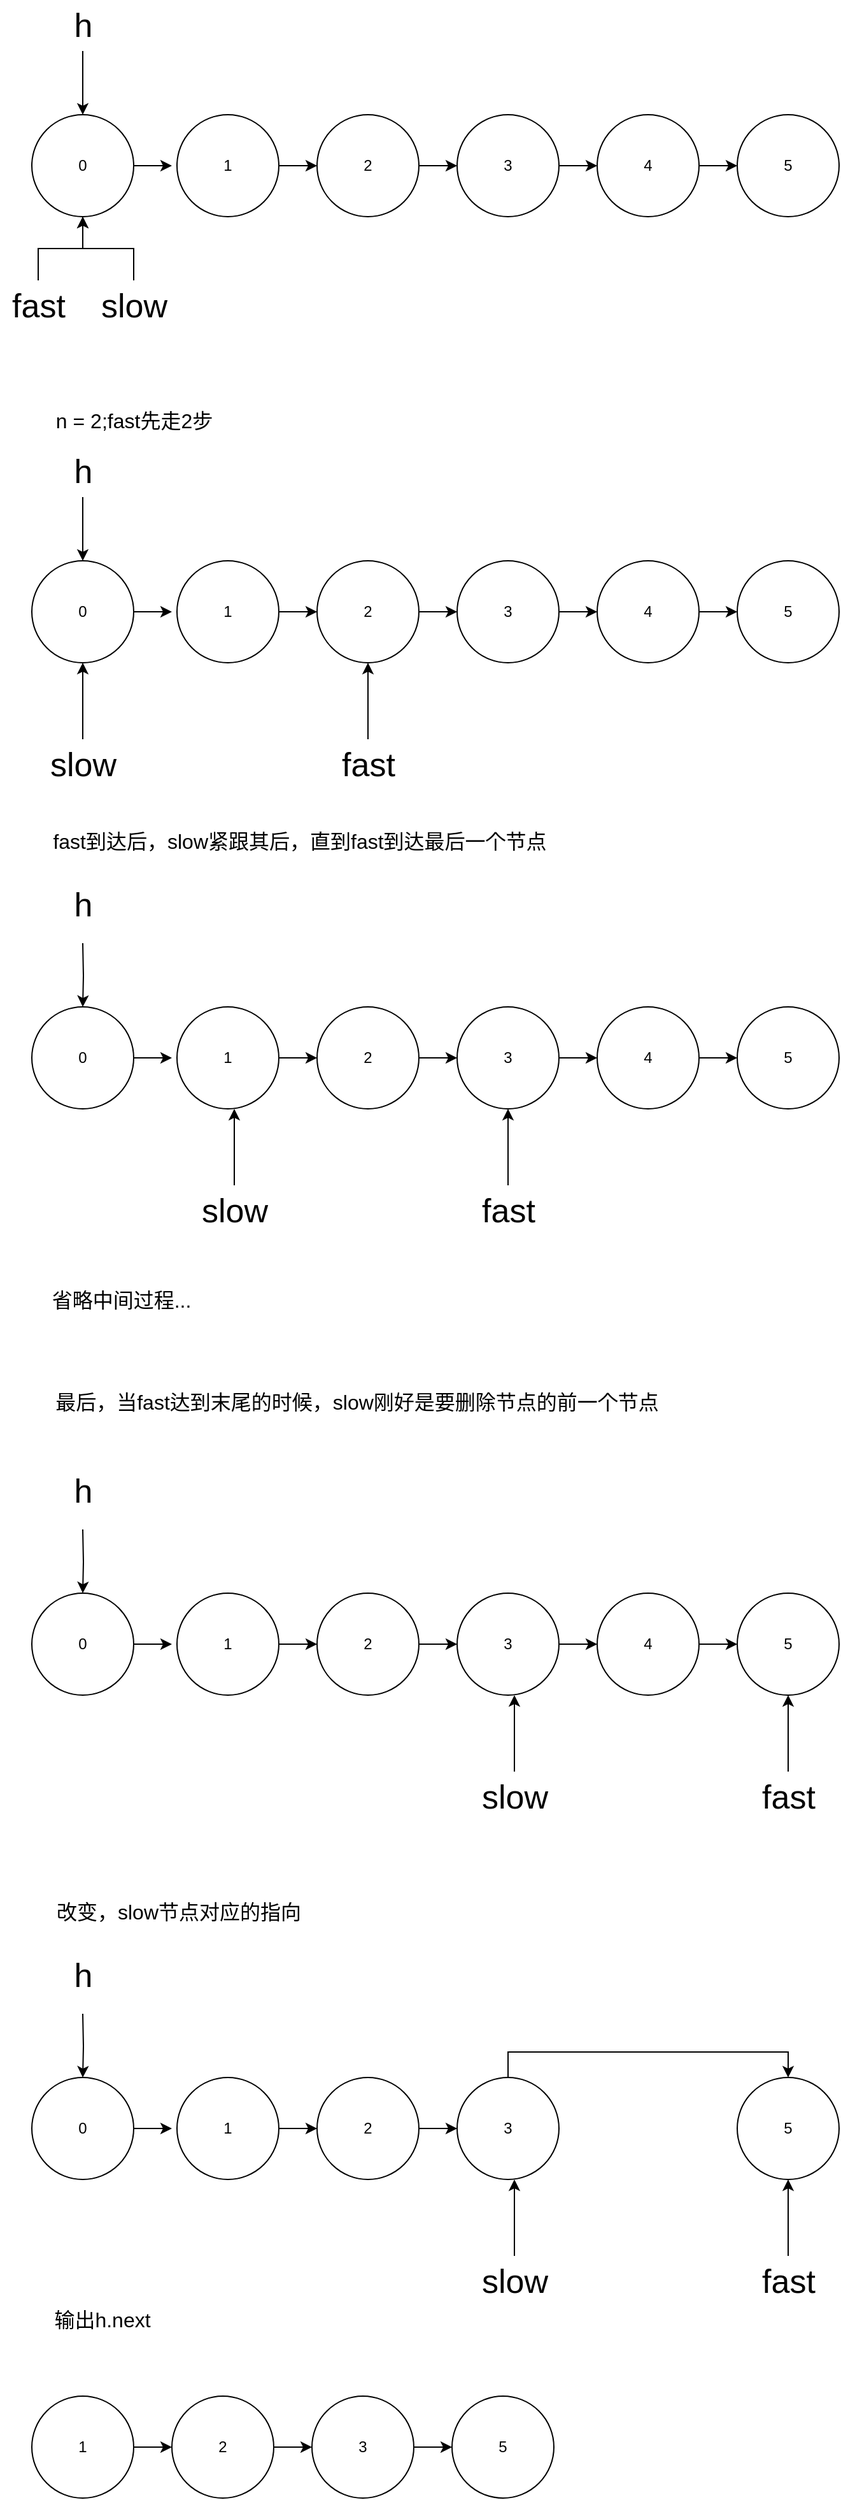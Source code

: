 <mxfile version="16.5.6" type="github">
  <diagram id="Xj-Yhnwylp-4hvy0MvLa" name="Page-1">
    <mxGraphModel dx="1422" dy="762" grid="1" gridSize="10" guides="1" tooltips="1" connect="1" arrows="1" fold="1" page="1" pageScale="1" pageWidth="827" pageHeight="1169" math="0" shadow="0">
      <root>
        <mxCell id="0" />
        <mxCell id="1" parent="0" />
        <mxCell id="dyeTDMkO0jpA3pJ1pOph-3" style="edgeStyle=orthogonalEdgeStyle;rounded=0;orthogonalLoop=1;jettySize=auto;html=1;entryX=0;entryY=0.5;entryDx=0;entryDy=0;" parent="1" source="K_DxIGzA2e-F0x0KcTnz-1" target="dyeTDMkO0jpA3pJ1pOph-1" edge="1">
          <mxGeometry relative="1" as="geometry" />
        </mxCell>
        <mxCell id="K_DxIGzA2e-F0x0KcTnz-1" value="1" style="ellipse;whiteSpace=wrap;html=1;aspect=fixed;" parent="1" vertex="1">
          <mxGeometry x="194" y="280" width="80" height="80" as="geometry" />
        </mxCell>
        <mxCell id="dyeTDMkO0jpA3pJ1pOph-5" style="edgeStyle=orthogonalEdgeStyle;rounded=0;orthogonalLoop=1;jettySize=auto;html=1;exitX=1;exitY=0.5;exitDx=0;exitDy=0;entryX=0;entryY=0.5;entryDx=0;entryDy=0;" parent="1" source="dyeTDMkO0jpA3pJ1pOph-1" target="dyeTDMkO0jpA3pJ1pOph-4" edge="1">
          <mxGeometry relative="1" as="geometry">
            <Array as="points">
              <mxPoint x="404" y="320" />
              <mxPoint x="404" y="320" />
            </Array>
          </mxGeometry>
        </mxCell>
        <mxCell id="dyeTDMkO0jpA3pJ1pOph-1" value="2" style="ellipse;whiteSpace=wrap;html=1;aspect=fixed;" parent="1" vertex="1">
          <mxGeometry x="304" y="280" width="80" height="80" as="geometry" />
        </mxCell>
        <mxCell id="dyeTDMkO0jpA3pJ1pOph-7" style="edgeStyle=orthogonalEdgeStyle;rounded=0;orthogonalLoop=1;jettySize=auto;html=1;exitX=1;exitY=0.5;exitDx=0;exitDy=0;" parent="1" source="dyeTDMkO0jpA3pJ1pOph-4" target="dyeTDMkO0jpA3pJ1pOph-6" edge="1">
          <mxGeometry relative="1" as="geometry" />
        </mxCell>
        <mxCell id="dyeTDMkO0jpA3pJ1pOph-4" value="3" style="ellipse;whiteSpace=wrap;html=1;aspect=fixed;" parent="1" vertex="1">
          <mxGeometry x="414" y="280" width="80" height="80" as="geometry" />
        </mxCell>
        <mxCell id="dyeTDMkO0jpA3pJ1pOph-9" style="edgeStyle=orthogonalEdgeStyle;rounded=0;orthogonalLoop=1;jettySize=auto;html=1;exitX=1;exitY=0.5;exitDx=0;exitDy=0;entryX=0;entryY=0.5;entryDx=0;entryDy=0;" parent="1" source="dyeTDMkO0jpA3pJ1pOph-6" target="dyeTDMkO0jpA3pJ1pOph-8" edge="1">
          <mxGeometry relative="1" as="geometry" />
        </mxCell>
        <mxCell id="dyeTDMkO0jpA3pJ1pOph-6" value="4" style="ellipse;whiteSpace=wrap;html=1;aspect=fixed;" parent="1" vertex="1">
          <mxGeometry x="524" y="280" width="80" height="80" as="geometry" />
        </mxCell>
        <mxCell id="dyeTDMkO0jpA3pJ1pOph-8" value="5" style="ellipse;whiteSpace=wrap;html=1;aspect=fixed;" parent="1" vertex="1">
          <mxGeometry x="634" y="280" width="80" height="80" as="geometry" />
        </mxCell>
        <mxCell id="dyeTDMkO0jpA3pJ1pOph-14" style="edgeStyle=orthogonalEdgeStyle;rounded=0;orthogonalLoop=1;jettySize=auto;html=1;" parent="1" source="dyeTDMkO0jpA3pJ1pOph-12" edge="1">
          <mxGeometry relative="1" as="geometry">
            <mxPoint x="190" y="320" as="targetPoint" />
          </mxGeometry>
        </mxCell>
        <mxCell id="dyeTDMkO0jpA3pJ1pOph-12" value="0" style="ellipse;whiteSpace=wrap;html=1;aspect=fixed;" parent="1" vertex="1">
          <mxGeometry x="80" y="280" width="80" height="80" as="geometry" />
        </mxCell>
        <mxCell id="dyeTDMkO0jpA3pJ1pOph-17" style="edgeStyle=orthogonalEdgeStyle;rounded=0;orthogonalLoop=1;jettySize=auto;html=1;" parent="1" source="dyeTDMkO0jpA3pJ1pOph-16" target="dyeTDMkO0jpA3pJ1pOph-12" edge="1">
          <mxGeometry relative="1" as="geometry" />
        </mxCell>
        <mxCell id="dyeTDMkO0jpA3pJ1pOph-16" value="h" style="text;html=1;align=center;verticalAlign=middle;resizable=0;points=[];autosize=1;strokeColor=none;fillColor=none;fontSize=26;" parent="1" vertex="1">
          <mxGeometry x="105" y="190" width="30" height="40" as="geometry" />
        </mxCell>
        <mxCell id="dyeTDMkO0jpA3pJ1pOph-19" style="edgeStyle=orthogonalEdgeStyle;rounded=0;orthogonalLoop=1;jettySize=auto;html=1;entryX=0.5;entryY=1;entryDx=0;entryDy=0;" parent="1" source="dyeTDMkO0jpA3pJ1pOph-18" target="dyeTDMkO0jpA3pJ1pOph-12" edge="1">
          <mxGeometry relative="1" as="geometry" />
        </mxCell>
        <mxCell id="dyeTDMkO0jpA3pJ1pOph-18" value="fast" style="text;html=1;align=center;verticalAlign=middle;resizable=0;points=[];autosize=1;strokeColor=none;fillColor=none;labelBorderColor=none;fontSize=26;" parent="1" vertex="1">
          <mxGeometry x="55" y="410" width="60" height="40" as="geometry" />
        </mxCell>
        <mxCell id="dyeTDMkO0jpA3pJ1pOph-21" style="edgeStyle=orthogonalEdgeStyle;rounded=0;orthogonalLoop=1;jettySize=auto;html=1;entryX=0.5;entryY=1;entryDx=0;entryDy=0;" parent="1" source="dyeTDMkO0jpA3pJ1pOph-20" target="dyeTDMkO0jpA3pJ1pOph-12" edge="1">
          <mxGeometry relative="1" as="geometry" />
        </mxCell>
        <mxCell id="dyeTDMkO0jpA3pJ1pOph-20" value="slow" style="text;html=1;align=center;verticalAlign=middle;resizable=0;points=[];autosize=1;strokeColor=none;fillColor=none;labelBorderColor=none;fontSize=26;" parent="1" vertex="1">
          <mxGeometry x="125" y="410" width="70" height="40" as="geometry" />
        </mxCell>
        <mxCell id="dyeTDMkO0jpA3pJ1pOph-22" value="n = 2;fast先走2步" style="text;html=1;align=center;verticalAlign=middle;resizable=0;points=[];autosize=1;strokeColor=none;fillColor=none;fontSize=16;labelBorderColor=none;" parent="1" vertex="1">
          <mxGeometry x="90" y="510" width="140" height="20" as="geometry" />
        </mxCell>
        <mxCell id="dyeTDMkO0jpA3pJ1pOph-23" style="edgeStyle=orthogonalEdgeStyle;rounded=0;orthogonalLoop=1;jettySize=auto;html=1;entryX=0;entryY=0.5;entryDx=0;entryDy=0;" parent="1" source="dyeTDMkO0jpA3pJ1pOph-24" target="dyeTDMkO0jpA3pJ1pOph-26" edge="1">
          <mxGeometry relative="1" as="geometry" />
        </mxCell>
        <mxCell id="dyeTDMkO0jpA3pJ1pOph-24" value="1" style="ellipse;whiteSpace=wrap;html=1;aspect=fixed;" parent="1" vertex="1">
          <mxGeometry x="194" y="630" width="80" height="80" as="geometry" />
        </mxCell>
        <mxCell id="dyeTDMkO0jpA3pJ1pOph-25" style="edgeStyle=orthogonalEdgeStyle;rounded=0;orthogonalLoop=1;jettySize=auto;html=1;exitX=1;exitY=0.5;exitDx=0;exitDy=0;entryX=0;entryY=0.5;entryDx=0;entryDy=0;" parent="1" source="dyeTDMkO0jpA3pJ1pOph-26" target="dyeTDMkO0jpA3pJ1pOph-28" edge="1">
          <mxGeometry relative="1" as="geometry">
            <Array as="points">
              <mxPoint x="404" y="670" />
              <mxPoint x="404" y="670" />
            </Array>
          </mxGeometry>
        </mxCell>
        <mxCell id="dyeTDMkO0jpA3pJ1pOph-26" value="2" style="ellipse;whiteSpace=wrap;html=1;aspect=fixed;" parent="1" vertex="1">
          <mxGeometry x="304" y="630" width="80" height="80" as="geometry" />
        </mxCell>
        <mxCell id="dyeTDMkO0jpA3pJ1pOph-27" style="edgeStyle=orthogonalEdgeStyle;rounded=0;orthogonalLoop=1;jettySize=auto;html=1;exitX=1;exitY=0.5;exitDx=0;exitDy=0;" parent="1" source="dyeTDMkO0jpA3pJ1pOph-28" target="dyeTDMkO0jpA3pJ1pOph-30" edge="1">
          <mxGeometry relative="1" as="geometry" />
        </mxCell>
        <mxCell id="dyeTDMkO0jpA3pJ1pOph-28" value="3" style="ellipse;whiteSpace=wrap;html=1;aspect=fixed;" parent="1" vertex="1">
          <mxGeometry x="414" y="630" width="80" height="80" as="geometry" />
        </mxCell>
        <mxCell id="dyeTDMkO0jpA3pJ1pOph-29" style="edgeStyle=orthogonalEdgeStyle;rounded=0;orthogonalLoop=1;jettySize=auto;html=1;exitX=1;exitY=0.5;exitDx=0;exitDy=0;entryX=0;entryY=0.5;entryDx=0;entryDy=0;" parent="1" source="dyeTDMkO0jpA3pJ1pOph-30" target="dyeTDMkO0jpA3pJ1pOph-31" edge="1">
          <mxGeometry relative="1" as="geometry" />
        </mxCell>
        <mxCell id="dyeTDMkO0jpA3pJ1pOph-30" value="4" style="ellipse;whiteSpace=wrap;html=1;aspect=fixed;" parent="1" vertex="1">
          <mxGeometry x="524" y="630" width="80" height="80" as="geometry" />
        </mxCell>
        <mxCell id="dyeTDMkO0jpA3pJ1pOph-31" value="5" style="ellipse;whiteSpace=wrap;html=1;aspect=fixed;" parent="1" vertex="1">
          <mxGeometry x="634" y="630" width="80" height="80" as="geometry" />
        </mxCell>
        <mxCell id="dyeTDMkO0jpA3pJ1pOph-32" style="edgeStyle=orthogonalEdgeStyle;rounded=0;orthogonalLoop=1;jettySize=auto;html=1;" parent="1" source="dyeTDMkO0jpA3pJ1pOph-33" edge="1">
          <mxGeometry relative="1" as="geometry">
            <mxPoint x="190" y="670" as="targetPoint" />
          </mxGeometry>
        </mxCell>
        <mxCell id="dyeTDMkO0jpA3pJ1pOph-33" value="0" style="ellipse;whiteSpace=wrap;html=1;aspect=fixed;" parent="1" vertex="1">
          <mxGeometry x="80" y="630" width="80" height="80" as="geometry" />
        </mxCell>
        <mxCell id="dyeTDMkO0jpA3pJ1pOph-34" style="edgeStyle=orthogonalEdgeStyle;rounded=0;orthogonalLoop=1;jettySize=auto;html=1;" parent="1" source="dyeTDMkO0jpA3pJ1pOph-35" target="dyeTDMkO0jpA3pJ1pOph-33" edge="1">
          <mxGeometry relative="1" as="geometry" />
        </mxCell>
        <mxCell id="dyeTDMkO0jpA3pJ1pOph-35" value="h" style="text;html=1;align=center;verticalAlign=middle;resizable=0;points=[];autosize=1;strokeColor=none;fillColor=none;fontSize=26;" parent="1" vertex="1">
          <mxGeometry x="105" y="540" width="30" height="40" as="geometry" />
        </mxCell>
        <mxCell id="dyeTDMkO0jpA3pJ1pOph-41" value="" style="edgeStyle=orthogonalEdgeStyle;rounded=0;orthogonalLoop=1;jettySize=auto;html=1;fontSize=26;" parent="1" source="dyeTDMkO0jpA3pJ1pOph-37" edge="1">
          <mxGeometry relative="1" as="geometry">
            <mxPoint x="344" y="710" as="targetPoint" />
          </mxGeometry>
        </mxCell>
        <mxCell id="dyeTDMkO0jpA3pJ1pOph-37" value="fast" style="text;html=1;align=center;verticalAlign=middle;resizable=0;points=[];autosize=1;strokeColor=none;fillColor=none;labelBorderColor=none;fontSize=26;" parent="1" vertex="1">
          <mxGeometry x="314" y="770" width="60" height="40" as="geometry" />
        </mxCell>
        <mxCell id="dyeTDMkO0jpA3pJ1pOph-38" style="edgeStyle=orthogonalEdgeStyle;rounded=0;orthogonalLoop=1;jettySize=auto;html=1;entryX=0.5;entryY=1;entryDx=0;entryDy=0;" parent="1" source="dyeTDMkO0jpA3pJ1pOph-39" target="dyeTDMkO0jpA3pJ1pOph-33" edge="1">
          <mxGeometry relative="1" as="geometry" />
        </mxCell>
        <mxCell id="dyeTDMkO0jpA3pJ1pOph-39" value="slow" style="text;html=1;align=center;verticalAlign=middle;resizable=0;points=[];autosize=1;strokeColor=none;fillColor=none;labelBorderColor=none;fontSize=26;" parent="1" vertex="1">
          <mxGeometry x="85" y="770" width="70" height="40" as="geometry" />
        </mxCell>
        <mxCell id="dyeTDMkO0jpA3pJ1pOph-42" style="edgeStyle=orthogonalEdgeStyle;rounded=0;orthogonalLoop=1;jettySize=auto;html=1;entryX=0;entryY=0.5;entryDx=0;entryDy=0;" parent="1" source="dyeTDMkO0jpA3pJ1pOph-43" target="dyeTDMkO0jpA3pJ1pOph-45" edge="1">
          <mxGeometry relative="1" as="geometry" />
        </mxCell>
        <mxCell id="dyeTDMkO0jpA3pJ1pOph-43" value="1" style="ellipse;whiteSpace=wrap;html=1;aspect=fixed;" parent="1" vertex="1">
          <mxGeometry x="194" y="980" width="80" height="80" as="geometry" />
        </mxCell>
        <mxCell id="dyeTDMkO0jpA3pJ1pOph-44" style="edgeStyle=orthogonalEdgeStyle;rounded=0;orthogonalLoop=1;jettySize=auto;html=1;exitX=1;exitY=0.5;exitDx=0;exitDy=0;entryX=0;entryY=0.5;entryDx=0;entryDy=0;" parent="1" source="dyeTDMkO0jpA3pJ1pOph-45" target="dyeTDMkO0jpA3pJ1pOph-47" edge="1">
          <mxGeometry relative="1" as="geometry">
            <Array as="points">
              <mxPoint x="404" y="1020" />
              <mxPoint x="404" y="1020" />
            </Array>
          </mxGeometry>
        </mxCell>
        <mxCell id="dyeTDMkO0jpA3pJ1pOph-45" value="2" style="ellipse;whiteSpace=wrap;html=1;aspect=fixed;" parent="1" vertex="1">
          <mxGeometry x="304" y="980" width="80" height="80" as="geometry" />
        </mxCell>
        <mxCell id="dyeTDMkO0jpA3pJ1pOph-46" style="edgeStyle=orthogonalEdgeStyle;rounded=0;orthogonalLoop=1;jettySize=auto;html=1;exitX=1;exitY=0.5;exitDx=0;exitDy=0;" parent="1" source="dyeTDMkO0jpA3pJ1pOph-47" target="dyeTDMkO0jpA3pJ1pOph-49" edge="1">
          <mxGeometry relative="1" as="geometry" />
        </mxCell>
        <mxCell id="dyeTDMkO0jpA3pJ1pOph-47" value="3" style="ellipse;whiteSpace=wrap;html=1;aspect=fixed;" parent="1" vertex="1">
          <mxGeometry x="414" y="980" width="80" height="80" as="geometry" />
        </mxCell>
        <mxCell id="dyeTDMkO0jpA3pJ1pOph-48" style="edgeStyle=orthogonalEdgeStyle;rounded=0;orthogonalLoop=1;jettySize=auto;html=1;exitX=1;exitY=0.5;exitDx=0;exitDy=0;entryX=0;entryY=0.5;entryDx=0;entryDy=0;" parent="1" source="dyeTDMkO0jpA3pJ1pOph-49" target="dyeTDMkO0jpA3pJ1pOph-50" edge="1">
          <mxGeometry relative="1" as="geometry" />
        </mxCell>
        <mxCell id="dyeTDMkO0jpA3pJ1pOph-49" value="4" style="ellipse;whiteSpace=wrap;html=1;aspect=fixed;" parent="1" vertex="1">
          <mxGeometry x="524" y="980" width="80" height="80" as="geometry" />
        </mxCell>
        <mxCell id="dyeTDMkO0jpA3pJ1pOph-50" value="5" style="ellipse;whiteSpace=wrap;html=1;aspect=fixed;" parent="1" vertex="1">
          <mxGeometry x="634" y="980" width="80" height="80" as="geometry" />
        </mxCell>
        <mxCell id="dyeTDMkO0jpA3pJ1pOph-51" style="edgeStyle=orthogonalEdgeStyle;rounded=0;orthogonalLoop=1;jettySize=auto;html=1;" parent="1" source="dyeTDMkO0jpA3pJ1pOph-52" edge="1">
          <mxGeometry relative="1" as="geometry">
            <mxPoint x="190" y="1020" as="targetPoint" />
          </mxGeometry>
        </mxCell>
        <mxCell id="dyeTDMkO0jpA3pJ1pOph-52" value="0" style="ellipse;whiteSpace=wrap;html=1;aspect=fixed;" parent="1" vertex="1">
          <mxGeometry x="80" y="980" width="80" height="80" as="geometry" />
        </mxCell>
        <mxCell id="dyeTDMkO0jpA3pJ1pOph-53" style="edgeStyle=orthogonalEdgeStyle;rounded=0;orthogonalLoop=1;jettySize=auto;html=1;" parent="1" target="dyeTDMkO0jpA3pJ1pOph-52" edge="1">
          <mxGeometry relative="1" as="geometry">
            <mxPoint x="120" y="930" as="sourcePoint" />
          </mxGeometry>
        </mxCell>
        <mxCell id="dyeTDMkO0jpA3pJ1pOph-54" value="" style="edgeStyle=orthogonalEdgeStyle;rounded=0;orthogonalLoop=1;jettySize=auto;html=1;fontSize=26;" parent="1" source="dyeTDMkO0jpA3pJ1pOph-55" edge="1">
          <mxGeometry relative="1" as="geometry">
            <mxPoint x="454" y="1060" as="targetPoint" />
          </mxGeometry>
        </mxCell>
        <mxCell id="dyeTDMkO0jpA3pJ1pOph-55" value="fast" style="text;html=1;align=center;verticalAlign=middle;resizable=0;points=[];autosize=1;strokeColor=none;fillColor=none;labelBorderColor=none;fontSize=26;" parent="1" vertex="1">
          <mxGeometry x="424" y="1120" width="60" height="40" as="geometry" />
        </mxCell>
        <mxCell id="dyeTDMkO0jpA3pJ1pOph-56" style="edgeStyle=orthogonalEdgeStyle;rounded=0;orthogonalLoop=1;jettySize=auto;html=1;entryX=0.5;entryY=1;entryDx=0;entryDy=0;" parent="1" source="dyeTDMkO0jpA3pJ1pOph-57" edge="1">
          <mxGeometry relative="1" as="geometry">
            <mxPoint x="239" y="1060" as="targetPoint" />
          </mxGeometry>
        </mxCell>
        <mxCell id="dyeTDMkO0jpA3pJ1pOph-57" value="slow" style="text;html=1;align=center;verticalAlign=middle;resizable=0;points=[];autosize=1;strokeColor=none;fillColor=none;labelBorderColor=none;fontSize=26;" parent="1" vertex="1">
          <mxGeometry x="204" y="1120" width="70" height="40" as="geometry" />
        </mxCell>
        <mxCell id="dyeTDMkO0jpA3pJ1pOph-59" value="h" style="text;html=1;align=center;verticalAlign=middle;resizable=0;points=[];autosize=1;strokeColor=none;fillColor=none;fontSize=26;" parent="1" vertex="1">
          <mxGeometry x="105" y="880" width="30" height="40" as="geometry" />
        </mxCell>
        <mxCell id="dyeTDMkO0jpA3pJ1pOph-61" value="fast到达后，slow紧跟其后，直到fast到达最后一个节点" style="text;html=1;align=center;verticalAlign=middle;resizable=0;points=[];autosize=1;strokeColor=none;fillColor=none;fontSize=16;" parent="1" vertex="1">
          <mxGeometry x="90" y="840" width="400" height="20" as="geometry" />
        </mxCell>
        <mxCell id="dyeTDMkO0jpA3pJ1pOph-62" style="edgeStyle=orthogonalEdgeStyle;rounded=0;orthogonalLoop=1;jettySize=auto;html=1;entryX=0;entryY=0.5;entryDx=0;entryDy=0;" parent="1" source="dyeTDMkO0jpA3pJ1pOph-63" target="dyeTDMkO0jpA3pJ1pOph-65" edge="1">
          <mxGeometry relative="1" as="geometry" />
        </mxCell>
        <mxCell id="dyeTDMkO0jpA3pJ1pOph-63" value="1" style="ellipse;whiteSpace=wrap;html=1;aspect=fixed;" parent="1" vertex="1">
          <mxGeometry x="194" y="1440" width="80" height="80" as="geometry" />
        </mxCell>
        <mxCell id="dyeTDMkO0jpA3pJ1pOph-64" style="edgeStyle=orthogonalEdgeStyle;rounded=0;orthogonalLoop=1;jettySize=auto;html=1;exitX=1;exitY=0.5;exitDx=0;exitDy=0;entryX=0;entryY=0.5;entryDx=0;entryDy=0;" parent="1" source="dyeTDMkO0jpA3pJ1pOph-65" target="dyeTDMkO0jpA3pJ1pOph-67" edge="1">
          <mxGeometry relative="1" as="geometry">
            <Array as="points">
              <mxPoint x="404" y="1480" />
              <mxPoint x="404" y="1480" />
            </Array>
          </mxGeometry>
        </mxCell>
        <mxCell id="dyeTDMkO0jpA3pJ1pOph-65" value="2" style="ellipse;whiteSpace=wrap;html=1;aspect=fixed;" parent="1" vertex="1">
          <mxGeometry x="304" y="1440" width="80" height="80" as="geometry" />
        </mxCell>
        <mxCell id="dyeTDMkO0jpA3pJ1pOph-66" style="edgeStyle=orthogonalEdgeStyle;rounded=0;orthogonalLoop=1;jettySize=auto;html=1;exitX=1;exitY=0.5;exitDx=0;exitDy=0;" parent="1" source="dyeTDMkO0jpA3pJ1pOph-67" target="dyeTDMkO0jpA3pJ1pOph-69" edge="1">
          <mxGeometry relative="1" as="geometry" />
        </mxCell>
        <mxCell id="dyeTDMkO0jpA3pJ1pOph-67" value="3" style="ellipse;whiteSpace=wrap;html=1;aspect=fixed;" parent="1" vertex="1">
          <mxGeometry x="414" y="1440" width="80" height="80" as="geometry" />
        </mxCell>
        <mxCell id="dyeTDMkO0jpA3pJ1pOph-68" style="edgeStyle=orthogonalEdgeStyle;rounded=0;orthogonalLoop=1;jettySize=auto;html=1;exitX=1;exitY=0.5;exitDx=0;exitDy=0;entryX=0;entryY=0.5;entryDx=0;entryDy=0;" parent="1" source="dyeTDMkO0jpA3pJ1pOph-69" target="dyeTDMkO0jpA3pJ1pOph-70" edge="1">
          <mxGeometry relative="1" as="geometry" />
        </mxCell>
        <mxCell id="dyeTDMkO0jpA3pJ1pOph-69" value="4" style="ellipse;whiteSpace=wrap;html=1;aspect=fixed;" parent="1" vertex="1">
          <mxGeometry x="524" y="1440" width="80" height="80" as="geometry" />
        </mxCell>
        <mxCell id="dyeTDMkO0jpA3pJ1pOph-70" value="5" style="ellipse;whiteSpace=wrap;html=1;aspect=fixed;" parent="1" vertex="1">
          <mxGeometry x="634" y="1440" width="80" height="80" as="geometry" />
        </mxCell>
        <mxCell id="dyeTDMkO0jpA3pJ1pOph-71" style="edgeStyle=orthogonalEdgeStyle;rounded=0;orthogonalLoop=1;jettySize=auto;html=1;" parent="1" source="dyeTDMkO0jpA3pJ1pOph-72" edge="1">
          <mxGeometry relative="1" as="geometry">
            <mxPoint x="190" y="1480" as="targetPoint" />
          </mxGeometry>
        </mxCell>
        <mxCell id="dyeTDMkO0jpA3pJ1pOph-72" value="0" style="ellipse;whiteSpace=wrap;html=1;aspect=fixed;" parent="1" vertex="1">
          <mxGeometry x="80" y="1440" width="80" height="80" as="geometry" />
        </mxCell>
        <mxCell id="dyeTDMkO0jpA3pJ1pOph-73" style="edgeStyle=orthogonalEdgeStyle;rounded=0;orthogonalLoop=1;jettySize=auto;html=1;" parent="1" target="dyeTDMkO0jpA3pJ1pOph-72" edge="1">
          <mxGeometry relative="1" as="geometry">
            <mxPoint x="120" y="1390" as="sourcePoint" />
          </mxGeometry>
        </mxCell>
        <mxCell id="dyeTDMkO0jpA3pJ1pOph-74" value="" style="edgeStyle=orthogonalEdgeStyle;rounded=0;orthogonalLoop=1;jettySize=auto;html=1;fontSize=26;" parent="1" source="dyeTDMkO0jpA3pJ1pOph-75" edge="1">
          <mxGeometry relative="1" as="geometry">
            <mxPoint x="674" y="1520" as="targetPoint" />
          </mxGeometry>
        </mxCell>
        <mxCell id="dyeTDMkO0jpA3pJ1pOph-75" value="fast" style="text;html=1;align=center;verticalAlign=middle;resizable=0;points=[];autosize=1;strokeColor=none;fillColor=none;labelBorderColor=none;fontSize=26;" parent="1" vertex="1">
          <mxGeometry x="644" y="1580" width="60" height="40" as="geometry" />
        </mxCell>
        <mxCell id="dyeTDMkO0jpA3pJ1pOph-76" style="edgeStyle=orthogonalEdgeStyle;rounded=0;orthogonalLoop=1;jettySize=auto;html=1;entryX=0.5;entryY=1;entryDx=0;entryDy=0;" parent="1" source="dyeTDMkO0jpA3pJ1pOph-77" edge="1">
          <mxGeometry relative="1" as="geometry">
            <mxPoint x="459" y="1520" as="targetPoint" />
          </mxGeometry>
        </mxCell>
        <mxCell id="dyeTDMkO0jpA3pJ1pOph-77" value="slow" style="text;html=1;align=center;verticalAlign=middle;resizable=0;points=[];autosize=1;strokeColor=none;fillColor=none;labelBorderColor=none;fontSize=26;" parent="1" vertex="1">
          <mxGeometry x="424" y="1580" width="70" height="40" as="geometry" />
        </mxCell>
        <mxCell id="dyeTDMkO0jpA3pJ1pOph-78" value="h" style="text;html=1;align=center;verticalAlign=middle;resizable=0;points=[];autosize=1;strokeColor=none;fillColor=none;fontSize=26;" parent="1" vertex="1">
          <mxGeometry x="105" y="1340" width="30" height="40" as="geometry" />
        </mxCell>
        <mxCell id="dyeTDMkO0jpA3pJ1pOph-79" value="省略中间过程..." style="text;html=1;align=center;verticalAlign=middle;resizable=0;points=[];autosize=1;strokeColor=none;fillColor=none;fontSize=16;" parent="1" vertex="1">
          <mxGeometry x="90" y="1200" width="120" height="20" as="geometry" />
        </mxCell>
        <mxCell id="dyeTDMkO0jpA3pJ1pOph-80" value="最后，当fast达到末尾的时候，slow刚好是要删除节点的前一个节点" style="text;html=1;align=center;verticalAlign=middle;resizable=0;points=[];autosize=1;strokeColor=none;fillColor=none;fontSize=16;" parent="1" vertex="1">
          <mxGeometry x="90" y="1280" width="490" height="20" as="geometry" />
        </mxCell>
        <mxCell id="dyeTDMkO0jpA3pJ1pOph-81" value="改变，slow节点对应的指向" style="text;html=1;align=center;verticalAlign=middle;resizable=0;points=[];autosize=1;strokeColor=none;fillColor=none;fontSize=16;" parent="1" vertex="1">
          <mxGeometry x="90" y="1680" width="210" height="20" as="geometry" />
        </mxCell>
        <mxCell id="dyeTDMkO0jpA3pJ1pOph-82" style="edgeStyle=orthogonalEdgeStyle;rounded=0;orthogonalLoop=1;jettySize=auto;html=1;entryX=0;entryY=0.5;entryDx=0;entryDy=0;" parent="1" source="dyeTDMkO0jpA3pJ1pOph-83" target="dyeTDMkO0jpA3pJ1pOph-85" edge="1">
          <mxGeometry relative="1" as="geometry" />
        </mxCell>
        <mxCell id="dyeTDMkO0jpA3pJ1pOph-83" value="1" style="ellipse;whiteSpace=wrap;html=1;aspect=fixed;" parent="1" vertex="1">
          <mxGeometry x="194" y="1820" width="80" height="80" as="geometry" />
        </mxCell>
        <mxCell id="dyeTDMkO0jpA3pJ1pOph-84" style="edgeStyle=orthogonalEdgeStyle;rounded=0;orthogonalLoop=1;jettySize=auto;html=1;exitX=1;exitY=0.5;exitDx=0;exitDy=0;entryX=0;entryY=0.5;entryDx=0;entryDy=0;" parent="1" source="dyeTDMkO0jpA3pJ1pOph-85" target="dyeTDMkO0jpA3pJ1pOph-87" edge="1">
          <mxGeometry relative="1" as="geometry">
            <Array as="points">
              <mxPoint x="404" y="1860" />
              <mxPoint x="404" y="1860" />
            </Array>
          </mxGeometry>
        </mxCell>
        <mxCell id="dyeTDMkO0jpA3pJ1pOph-85" value="2" style="ellipse;whiteSpace=wrap;html=1;aspect=fixed;" parent="1" vertex="1">
          <mxGeometry x="304" y="1820" width="80" height="80" as="geometry" />
        </mxCell>
        <mxCell id="dyeTDMkO0jpA3pJ1pOph-99" style="edgeStyle=orthogonalEdgeStyle;rounded=0;orthogonalLoop=1;jettySize=auto;html=1;exitX=0.5;exitY=0;exitDx=0;exitDy=0;entryX=0.5;entryY=0;entryDx=0;entryDy=0;fontSize=16;" parent="1" source="dyeTDMkO0jpA3pJ1pOph-87" target="dyeTDMkO0jpA3pJ1pOph-90" edge="1">
          <mxGeometry relative="1" as="geometry" />
        </mxCell>
        <mxCell id="dyeTDMkO0jpA3pJ1pOph-87" value="3" style="ellipse;whiteSpace=wrap;html=1;aspect=fixed;" parent="1" vertex="1">
          <mxGeometry x="414" y="1820" width="80" height="80" as="geometry" />
        </mxCell>
        <mxCell id="dyeTDMkO0jpA3pJ1pOph-90" value="5" style="ellipse;whiteSpace=wrap;html=1;aspect=fixed;" parent="1" vertex="1">
          <mxGeometry x="634" y="1820" width="80" height="80" as="geometry" />
        </mxCell>
        <mxCell id="dyeTDMkO0jpA3pJ1pOph-91" style="edgeStyle=orthogonalEdgeStyle;rounded=0;orthogonalLoop=1;jettySize=auto;html=1;" parent="1" source="dyeTDMkO0jpA3pJ1pOph-92" edge="1">
          <mxGeometry relative="1" as="geometry">
            <mxPoint x="190" y="1860" as="targetPoint" />
          </mxGeometry>
        </mxCell>
        <mxCell id="dyeTDMkO0jpA3pJ1pOph-92" value="0" style="ellipse;whiteSpace=wrap;html=1;aspect=fixed;" parent="1" vertex="1">
          <mxGeometry x="80" y="1820" width="80" height="80" as="geometry" />
        </mxCell>
        <mxCell id="dyeTDMkO0jpA3pJ1pOph-93" style="edgeStyle=orthogonalEdgeStyle;rounded=0;orthogonalLoop=1;jettySize=auto;html=1;" parent="1" target="dyeTDMkO0jpA3pJ1pOph-92" edge="1">
          <mxGeometry relative="1" as="geometry">
            <mxPoint x="120" y="1770" as="sourcePoint" />
          </mxGeometry>
        </mxCell>
        <mxCell id="dyeTDMkO0jpA3pJ1pOph-94" value="" style="edgeStyle=orthogonalEdgeStyle;rounded=0;orthogonalLoop=1;jettySize=auto;html=1;fontSize=26;" parent="1" source="dyeTDMkO0jpA3pJ1pOph-95" edge="1">
          <mxGeometry relative="1" as="geometry">
            <mxPoint x="674" y="1900" as="targetPoint" />
          </mxGeometry>
        </mxCell>
        <mxCell id="dyeTDMkO0jpA3pJ1pOph-95" value="fast" style="text;html=1;align=center;verticalAlign=middle;resizable=0;points=[];autosize=1;strokeColor=none;fillColor=none;labelBorderColor=none;fontSize=26;" parent="1" vertex="1">
          <mxGeometry x="644" y="1960" width="60" height="40" as="geometry" />
        </mxCell>
        <mxCell id="dyeTDMkO0jpA3pJ1pOph-96" style="edgeStyle=orthogonalEdgeStyle;rounded=0;orthogonalLoop=1;jettySize=auto;html=1;entryX=0.5;entryY=1;entryDx=0;entryDy=0;" parent="1" source="dyeTDMkO0jpA3pJ1pOph-97" edge="1">
          <mxGeometry relative="1" as="geometry">
            <mxPoint x="459" y="1900" as="targetPoint" />
          </mxGeometry>
        </mxCell>
        <mxCell id="dyeTDMkO0jpA3pJ1pOph-97" value="slow" style="text;html=1;align=center;verticalAlign=middle;resizable=0;points=[];autosize=1;strokeColor=none;fillColor=none;labelBorderColor=none;fontSize=26;" parent="1" vertex="1">
          <mxGeometry x="424" y="1960" width="70" height="40" as="geometry" />
        </mxCell>
        <mxCell id="dyeTDMkO0jpA3pJ1pOph-98" value="h" style="text;html=1;align=center;verticalAlign=middle;resizable=0;points=[];autosize=1;strokeColor=none;fillColor=none;fontSize=26;" parent="1" vertex="1">
          <mxGeometry x="105" y="1720" width="30" height="40" as="geometry" />
        </mxCell>
        <mxCell id="dyeTDMkO0jpA3pJ1pOph-100" value="输出h.next" style="text;html=1;align=center;verticalAlign=middle;resizable=0;points=[];autosize=1;strokeColor=none;fillColor=none;fontSize=16;" parent="1" vertex="1">
          <mxGeometry x="90" y="2000" width="90" height="20" as="geometry" />
        </mxCell>
        <mxCell id="dyeTDMkO0jpA3pJ1pOph-101" style="edgeStyle=orthogonalEdgeStyle;rounded=0;orthogonalLoop=1;jettySize=auto;html=1;entryX=0;entryY=0.5;entryDx=0;entryDy=0;" parent="1" source="dyeTDMkO0jpA3pJ1pOph-102" target="dyeTDMkO0jpA3pJ1pOph-104" edge="1">
          <mxGeometry relative="1" as="geometry" />
        </mxCell>
        <mxCell id="dyeTDMkO0jpA3pJ1pOph-102" value="1" style="ellipse;whiteSpace=wrap;html=1;aspect=fixed;" parent="1" vertex="1">
          <mxGeometry x="80" y="2070" width="80" height="80" as="geometry" />
        </mxCell>
        <mxCell id="dyeTDMkO0jpA3pJ1pOph-103" style="edgeStyle=orthogonalEdgeStyle;rounded=0;orthogonalLoop=1;jettySize=auto;html=1;exitX=1;exitY=0.5;exitDx=0;exitDy=0;entryX=0;entryY=0.5;entryDx=0;entryDy=0;" parent="1" source="dyeTDMkO0jpA3pJ1pOph-104" target="dyeTDMkO0jpA3pJ1pOph-106" edge="1">
          <mxGeometry relative="1" as="geometry">
            <Array as="points">
              <mxPoint x="290" y="2110" />
              <mxPoint x="290" y="2110" />
            </Array>
          </mxGeometry>
        </mxCell>
        <mxCell id="dyeTDMkO0jpA3pJ1pOph-104" value="2" style="ellipse;whiteSpace=wrap;html=1;aspect=fixed;" parent="1" vertex="1">
          <mxGeometry x="190" y="2070" width="80" height="80" as="geometry" />
        </mxCell>
        <mxCell id="dyeTDMkO0jpA3pJ1pOph-118" value="" style="edgeStyle=orthogonalEdgeStyle;rounded=0;orthogonalLoop=1;jettySize=auto;html=1;fontSize=16;" parent="1" source="dyeTDMkO0jpA3pJ1pOph-106" target="dyeTDMkO0jpA3pJ1pOph-107" edge="1">
          <mxGeometry relative="1" as="geometry" />
        </mxCell>
        <mxCell id="dyeTDMkO0jpA3pJ1pOph-106" value="3" style="ellipse;whiteSpace=wrap;html=1;aspect=fixed;" parent="1" vertex="1">
          <mxGeometry x="300" y="2070" width="80" height="80" as="geometry" />
        </mxCell>
        <mxCell id="dyeTDMkO0jpA3pJ1pOph-107" value="5" style="ellipse;whiteSpace=wrap;html=1;aspect=fixed;" parent="1" vertex="1">
          <mxGeometry x="410" y="2070" width="80" height="80" as="geometry" />
        </mxCell>
      </root>
    </mxGraphModel>
  </diagram>
</mxfile>
